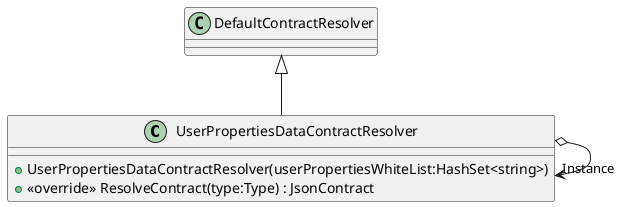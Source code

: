 @startuml
class UserPropertiesDataContractResolver {
    + UserPropertiesDataContractResolver(userPropertiesWhiteList:HashSet<string>)
    + <<override>> ResolveContract(type:Type) : JsonContract
}
DefaultContractResolver <|-- UserPropertiesDataContractResolver
UserPropertiesDataContractResolver o-> "Instance" UserPropertiesDataContractResolver
@enduml
